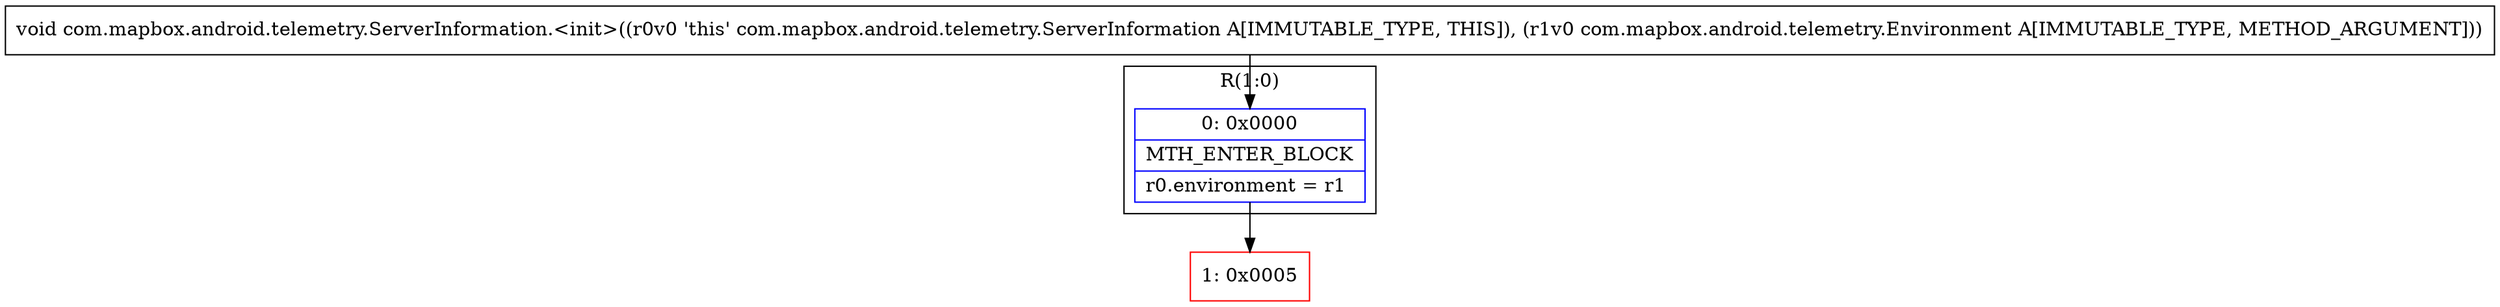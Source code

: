 digraph "CFG forcom.mapbox.android.telemetry.ServerInformation.\<init\>(Lcom\/mapbox\/android\/telemetry\/Environment;)V" {
subgraph cluster_Region_1840897447 {
label = "R(1:0)";
node [shape=record,color=blue];
Node_0 [shape=record,label="{0\:\ 0x0000|MTH_ENTER_BLOCK\l|r0.environment = r1\l}"];
}
Node_1 [shape=record,color=red,label="{1\:\ 0x0005}"];
MethodNode[shape=record,label="{void com.mapbox.android.telemetry.ServerInformation.\<init\>((r0v0 'this' com.mapbox.android.telemetry.ServerInformation A[IMMUTABLE_TYPE, THIS]), (r1v0 com.mapbox.android.telemetry.Environment A[IMMUTABLE_TYPE, METHOD_ARGUMENT])) }"];
MethodNode -> Node_0;
Node_0 -> Node_1;
}

